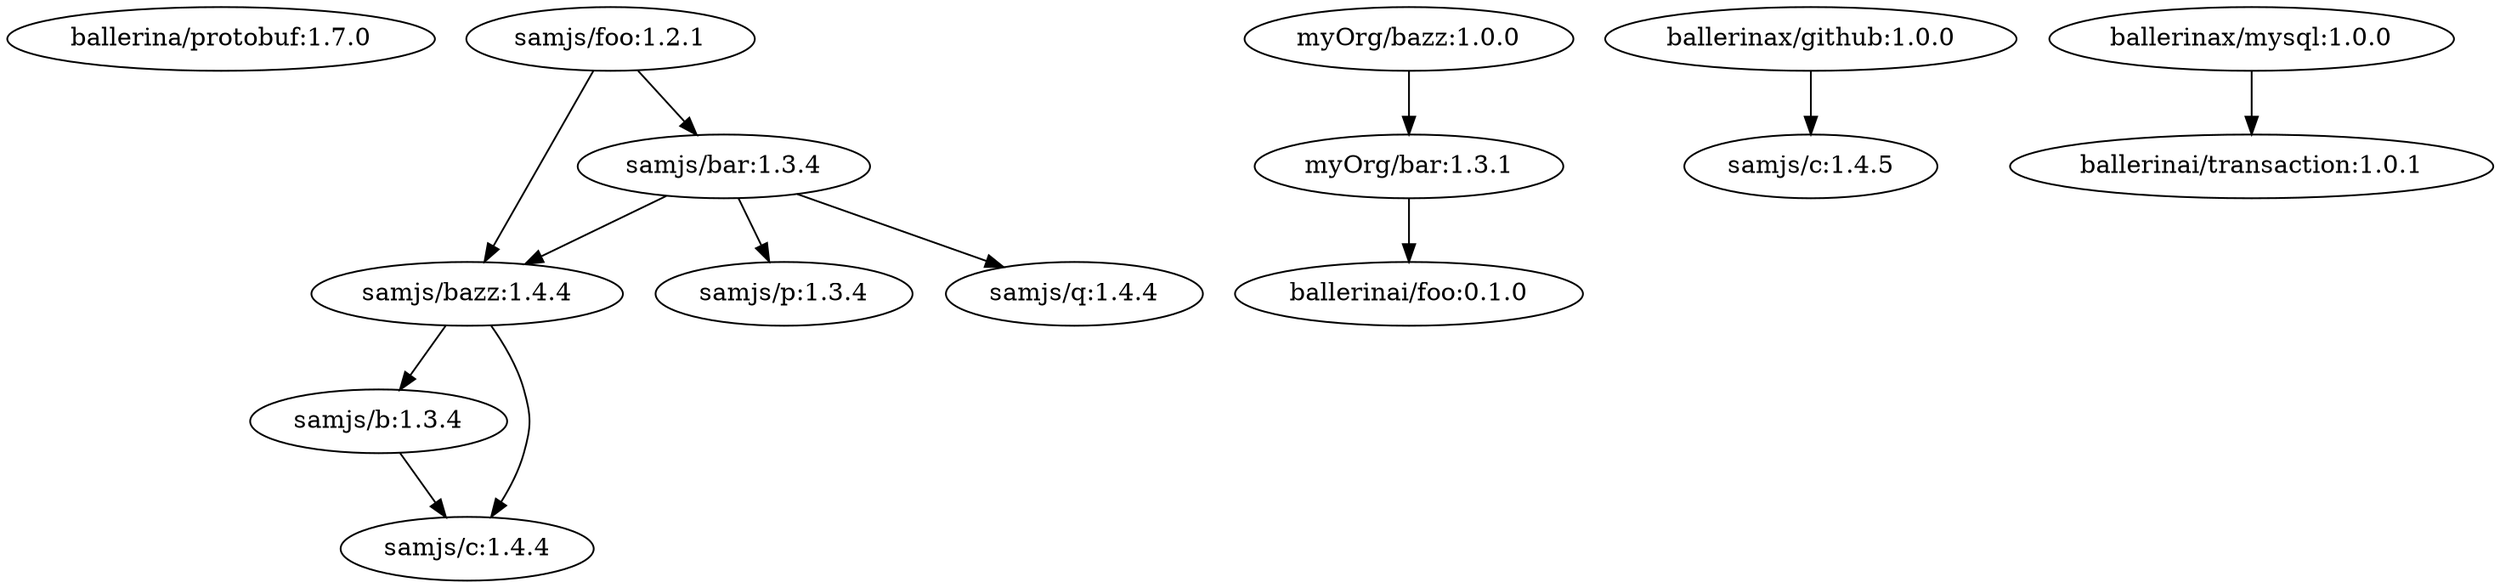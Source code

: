 digraph central {
    subgraph "ballerina/protobuf:0.6.0" {
    }
    subgraph "ballerina/protobuf:0.7.0" {
    }
    subgraph "ballerina/protobuf.types.timestamp:1.0.0" {
    }

    subgraph "ballerina/protobuf:1.6.0" {
    }
    subgraph "ballerina/protobuf:1.7.0" {
        "ballerina/protobuf:1.7.0" [other_modules = "protobuf.types.duration"]
    }

    subgraph "ballerina/io:2.0.0-alpha.1" {
    }
    subgraph "ballerina/io:1.3.0-beta.1" {
    }
    subgraph "ballerina/io:1.1.0" {
    }
    subgraph "ballerina/io:1.0.2" {
    }

    subgraph "samjs/io:1.1.0" {
    }
    subgraph "samjs/io:1.0.2" {
    }
    subgraph "samjs/io:1.0.1" {
    }

    subgraph "samjs/foo:1.2.1" {
        "samjs/foo:1.2.1" -> "samjs/bar:1.3.4"
        "samjs/foo:1.2.1" -> "samjs/bazz:1.4.4"
    }

    subgraph "samjs/bazz:1.4.4" {
        "samjs/bazz:1.4.4" -> "samjs/b:1.3.4"
        "samjs/bazz:1.4.4" -> "samjs/c:1.4.4"
    }

    subgraph "samjs/bar:1.3.4" {
        "samjs/bar:1.3.4" -> "samjs/bazz:1.4.4"
        "samjs/bar:1.3.4" -> "samjs/p:1.3.4"
        "samjs/bar:1.3.4" -> "samjs/q:1.4.4"
    }

    subgraph "samjs/b:1.3.4" {
        "samjs/b:1.3.4" -> "samjs/c:1.4.4"
    }

    subgraph "samjs/p:1.3.4" {
    }

    subgraph "samjs/q:1.4.4" {
    }

    subgraph "samjs/c:1.4.4" {
    }

    subgraph "samjs/c:1.4.5" {
    }

    subgraph "myOrg/bazz:1.0.0" {
        "myOrg/bazz:1.0.0" -> "myOrg/bar:1.3.1"
    }

    subgraph "myOrg/bar:1.3.1" {
        "myOrg/bar:1.3.1" -> "ballerinai/foo:0.1.0"
    }

    subgraph "ballerinax/github:1.0.0" {
        "ballerinax/github:1.0.0" -> "samjs/c:1.4.5"
    }

    subgraph "ballerinax/mysql:1.0.0" {
    "ballerinax/mysql:1.0.0" -> "ballerinai/transaction:1.0.1"
    }

    subgraph "ballerinai/transaction:1.0.1" {
    // this is added to avoid the exception thrown from the test framework
    }

    subgraph "ballerinai/foo:0.1.0" {
    // this is added to avoid the exception thrown from the test framework
    }

    subgraph "ballerina/auth:2.1.0-alpha.1" {
    }

    subgraph "ballerina/auth:2.1.0-beta.1" {
    }
}

